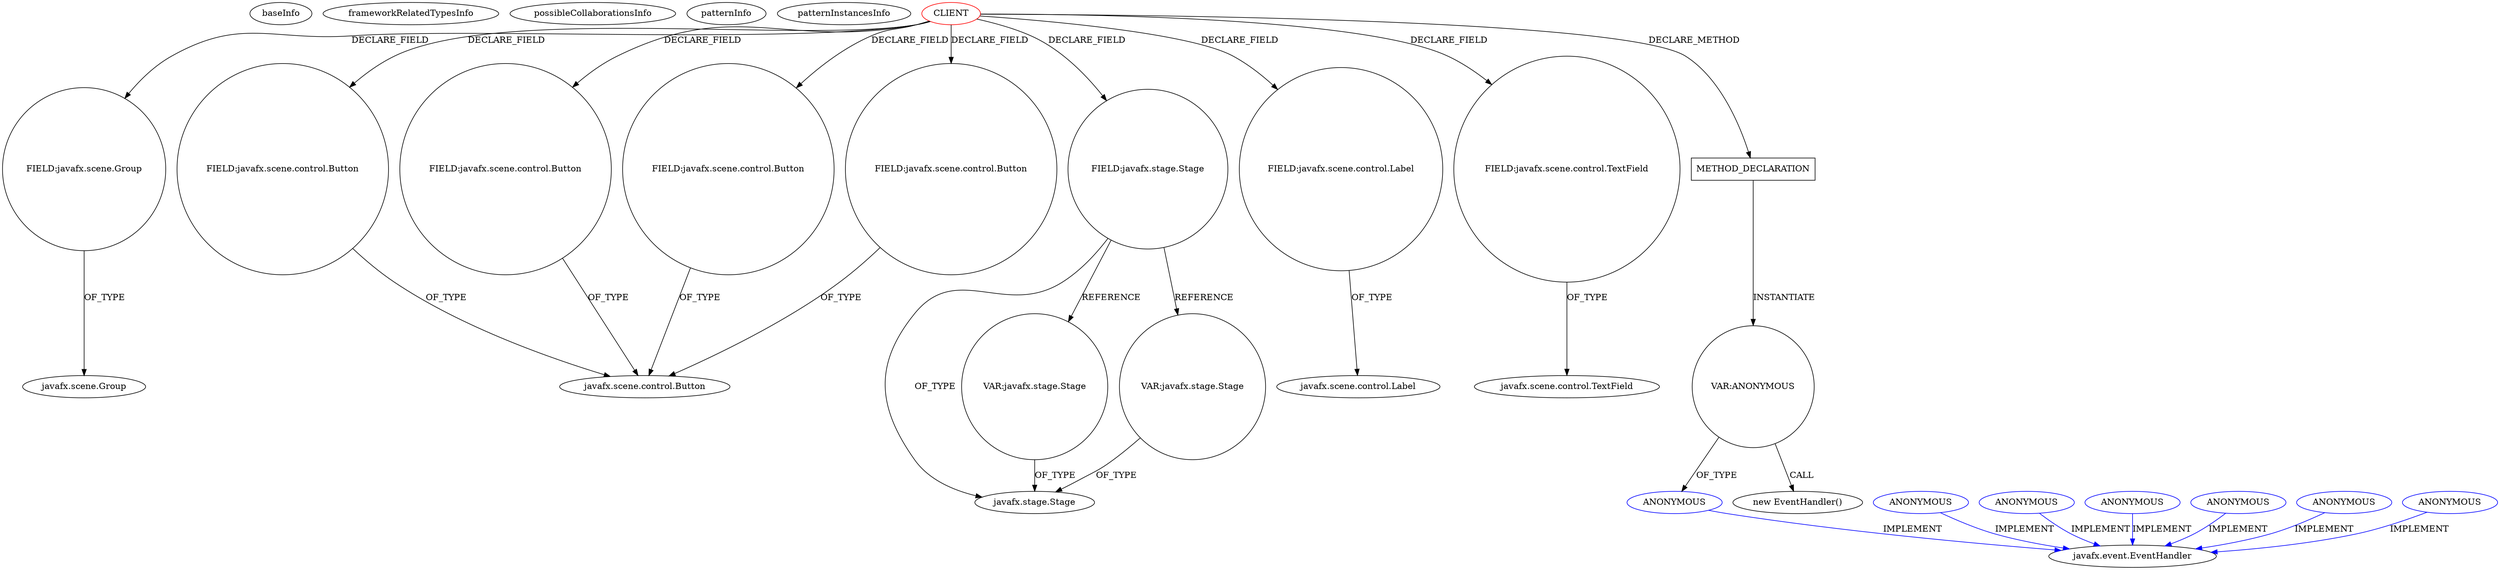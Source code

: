 digraph {
baseInfo[graphId=1415,category="pattern",isAnonymous=false,possibleRelation=false]
frameworkRelatedTypesInfo[]
possibleCollaborationsInfo[]
patternInfo[frequency=2.0,patternRootClient=0]
patternInstancesInfo[0="joelburget-miftiwac~/joelburget-miftiwac/miftiwac-master/src/Dynamic_page.java~Dynamic_page~3333",1="didygo-gce-display~/didygo-gce-display/gce-display-master/src/proto1/DashBoard.java~DashBoard~2407"]
28[label="FIELD:javafx.scene.Group",vertexType="FIELD_DECLARATION",isFrameworkType=false,shape=circle]
0[label="CLIENT",vertexType="ROOT_CLIENT_CLASS_DECLARATION",isFrameworkType=false,color=red]
62[label="FIELD:javafx.scene.control.Button",vertexType="FIELD_DECLARATION",isFrameworkType=false,shape=circle]
72[label="FIELD:javafx.scene.control.Button",vertexType="FIELD_DECLARATION",isFrameworkType=false,shape=circle]
30[label="FIELD:javafx.scene.control.Button",vertexType="FIELD_DECLARATION",isFrameworkType=false,shape=circle]
12[label="FIELD:javafx.scene.control.Button",vertexType="FIELD_DECLARATION",isFrameworkType=false,shape=circle]
70[label="FIELD:javafx.stage.Stage",vertexType="FIELD_DECLARATION",isFrameworkType=false,shape=circle]
18[label="FIELD:javafx.scene.control.Label",vertexType="FIELD_DECLARATION",isFrameworkType=false,shape=circle]
19[label="javafx.scene.control.Label",vertexType="FRAMEWORK_CLASS_TYPE",isFrameworkType=false]
13[label="javafx.scene.control.Button",vertexType="FRAMEWORK_CLASS_TYPE",isFrameworkType=false]
29[label="javafx.scene.Group",vertexType="FRAMEWORK_CLASS_TYPE",isFrameworkType=false]
48[label="FIELD:javafx.scene.control.TextField",vertexType="FIELD_DECLARATION",isFrameworkType=false,shape=circle]
71[label="javafx.stage.Stage",vertexType="FRAMEWORK_CLASS_TYPE",isFrameworkType=false]
1149[label="VAR:javafx.stage.Stage",vertexType="VARIABLE_EXPRESION",isFrameworkType=false,shape=circle]
709[label="VAR:javafx.stage.Stage",vertexType="VARIABLE_EXPRESION",isFrameworkType=false,shape=circle]
7[label="javafx.scene.control.TextField",vertexType="FRAMEWORK_CLASS_TYPE",isFrameworkType=false]
1152[label="METHOD_DECLARATION",vertexType="CLIENT_METHOD_DECLARATION",isFrameworkType=false,shape=box]
1173[label="VAR:ANONYMOUS",vertexType="VARIABLE_EXPRESION",isFrameworkType=false,shape=circle]
1174[label="ANONYMOUS",vertexType="REFERENCE_ANONYMOUS_DECLARATION",isFrameworkType=false,color=blue]
1172[label="new EventHandler()",vertexType="CONSTRUCTOR_CALL",isFrameworkType=false]
697[label="javafx.event.EventHandler",vertexType="FRAMEWORK_INTERFACE_TYPE",isFrameworkType=false]
769[label="ANONYMOUS",vertexType="REFERENCE_ANONYMOUS_DECLARATION",isFrameworkType=false,color=blue]
1147[label="ANONYMOUS",vertexType="REFERENCE_ANONYMOUS_DECLARATION",isFrameworkType=false,color=blue]
724[label="ANONYMOUS",vertexType="REFERENCE_ANONYMOUS_DECLARATION",isFrameworkType=false,color=blue]
777[label="ANONYMOUS",vertexType="REFERENCE_ANONYMOUS_DECLARATION",isFrameworkType=false,color=blue]
1112[label="ANONYMOUS",vertexType="REFERENCE_ANONYMOUS_DECLARATION",isFrameworkType=false,color=blue]
696[label="ANONYMOUS",vertexType="REFERENCE_ANONYMOUS_DECLARATION",isFrameworkType=false,color=blue]
696->697[label="IMPLEMENT",color=blue]
0->18[label="DECLARE_FIELD"]
0->48[label="DECLARE_FIELD"]
0->1152[label="DECLARE_METHOD"]
70->71[label="OF_TYPE"]
724->697[label="IMPLEMENT",color=blue]
0->30[label="DECLARE_FIELD"]
0->72[label="DECLARE_FIELD"]
70->1149[label="REFERENCE"]
0->70[label="DECLARE_FIELD"]
30->13[label="OF_TYPE"]
1174->697[label="IMPLEMENT",color=blue]
48->7[label="OF_TYPE"]
1147->697[label="IMPLEMENT",color=blue]
777->697[label="IMPLEMENT",color=blue]
18->19[label="OF_TYPE"]
1152->1173[label="INSTANTIATE"]
0->28[label="DECLARE_FIELD"]
28->29[label="OF_TYPE"]
0->62[label="DECLARE_FIELD"]
0->12[label="DECLARE_FIELD"]
769->697[label="IMPLEMENT",color=blue]
62->13[label="OF_TYPE"]
1149->71[label="OF_TYPE"]
1173->1172[label="CALL"]
709->71[label="OF_TYPE"]
70->709[label="REFERENCE"]
1173->1174[label="OF_TYPE"]
72->13[label="OF_TYPE"]
1112->697[label="IMPLEMENT",color=blue]
12->13[label="OF_TYPE"]
}
